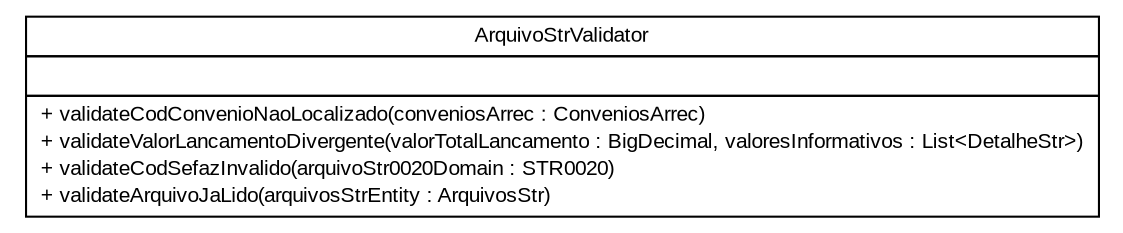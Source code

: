 #!/usr/local/bin/dot
#
# Class diagram 
# Generated by UMLGraph version R5_6 (http://www.umlgraph.org/)
#

digraph G {
	edge [fontname="arial",fontsize=10,labelfontname="arial",labelfontsize=10];
	node [fontname="arial",fontsize=10,shape=plaintext];
	nodesep=0.25;
	ranksep=0.5;
	// br.gov.to.sefaz.arr.processamento.validation.validator.str.ArquivoStrValidator
	c153256 [label=<<table title="br.gov.to.sefaz.arr.processamento.validation.validator.str.ArquivoStrValidator" border="0" cellborder="1" cellspacing="0" cellpadding="2" port="p" href="./ArquivoStrValidator.html">
		<tr><td><table border="0" cellspacing="0" cellpadding="1">
<tr><td align="center" balign="center"> ArquivoStrValidator </td></tr>
		</table></td></tr>
		<tr><td><table border="0" cellspacing="0" cellpadding="1">
<tr><td align="left" balign="left">  </td></tr>
		</table></td></tr>
		<tr><td><table border="0" cellspacing="0" cellpadding="1">
<tr><td align="left" balign="left"> + validateCodConvenioNaoLocalizado(conveniosArrec : ConveniosArrec) </td></tr>
<tr><td align="left" balign="left"> + validateValorLancamentoDivergente(valorTotalLancamento : BigDecimal, valoresInformativos : List&lt;DetalheStr&gt;) </td></tr>
<tr><td align="left" balign="left"> + validateCodSefazInvalido(arquivoStr0020Domain : STR0020) </td></tr>
<tr><td align="left" balign="left"> + validateArquivoJaLido(arquivosStrEntity : ArquivosStr) </td></tr>
		</table></td></tr>
		</table>>, URL="./ArquivoStrValidator.html", fontname="arial", fontcolor="black", fontsize=10.0];
}

